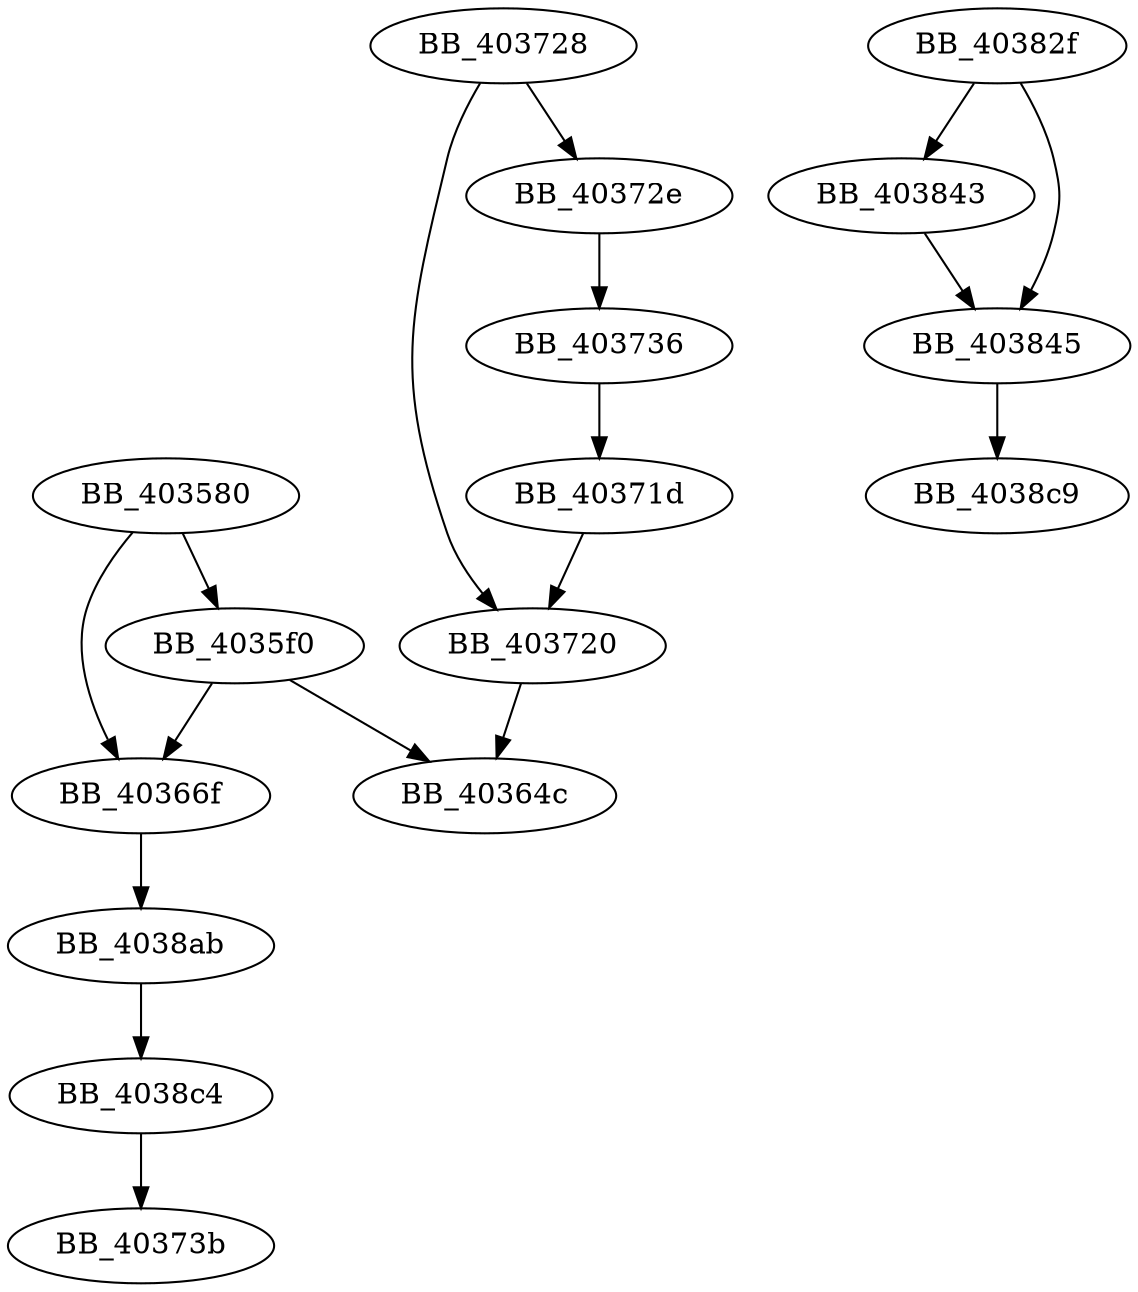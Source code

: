 DiGraph sub_403580{
BB_403580->BB_4035f0
BB_403580->BB_40366f
BB_4035f0->BB_40364c
BB_4035f0->BB_40366f
BB_40366f->BB_4038ab
BB_40371d->BB_403720
BB_403720->BB_40364c
BB_403728->BB_403720
BB_403728->BB_40372e
BB_40372e->BB_403736
BB_403736->BB_40371d
BB_40382f->BB_403843
BB_40382f->BB_403845
BB_403843->BB_403845
BB_403845->BB_4038c9
BB_4038ab->BB_4038c4
BB_4038c4->BB_40373b
}
